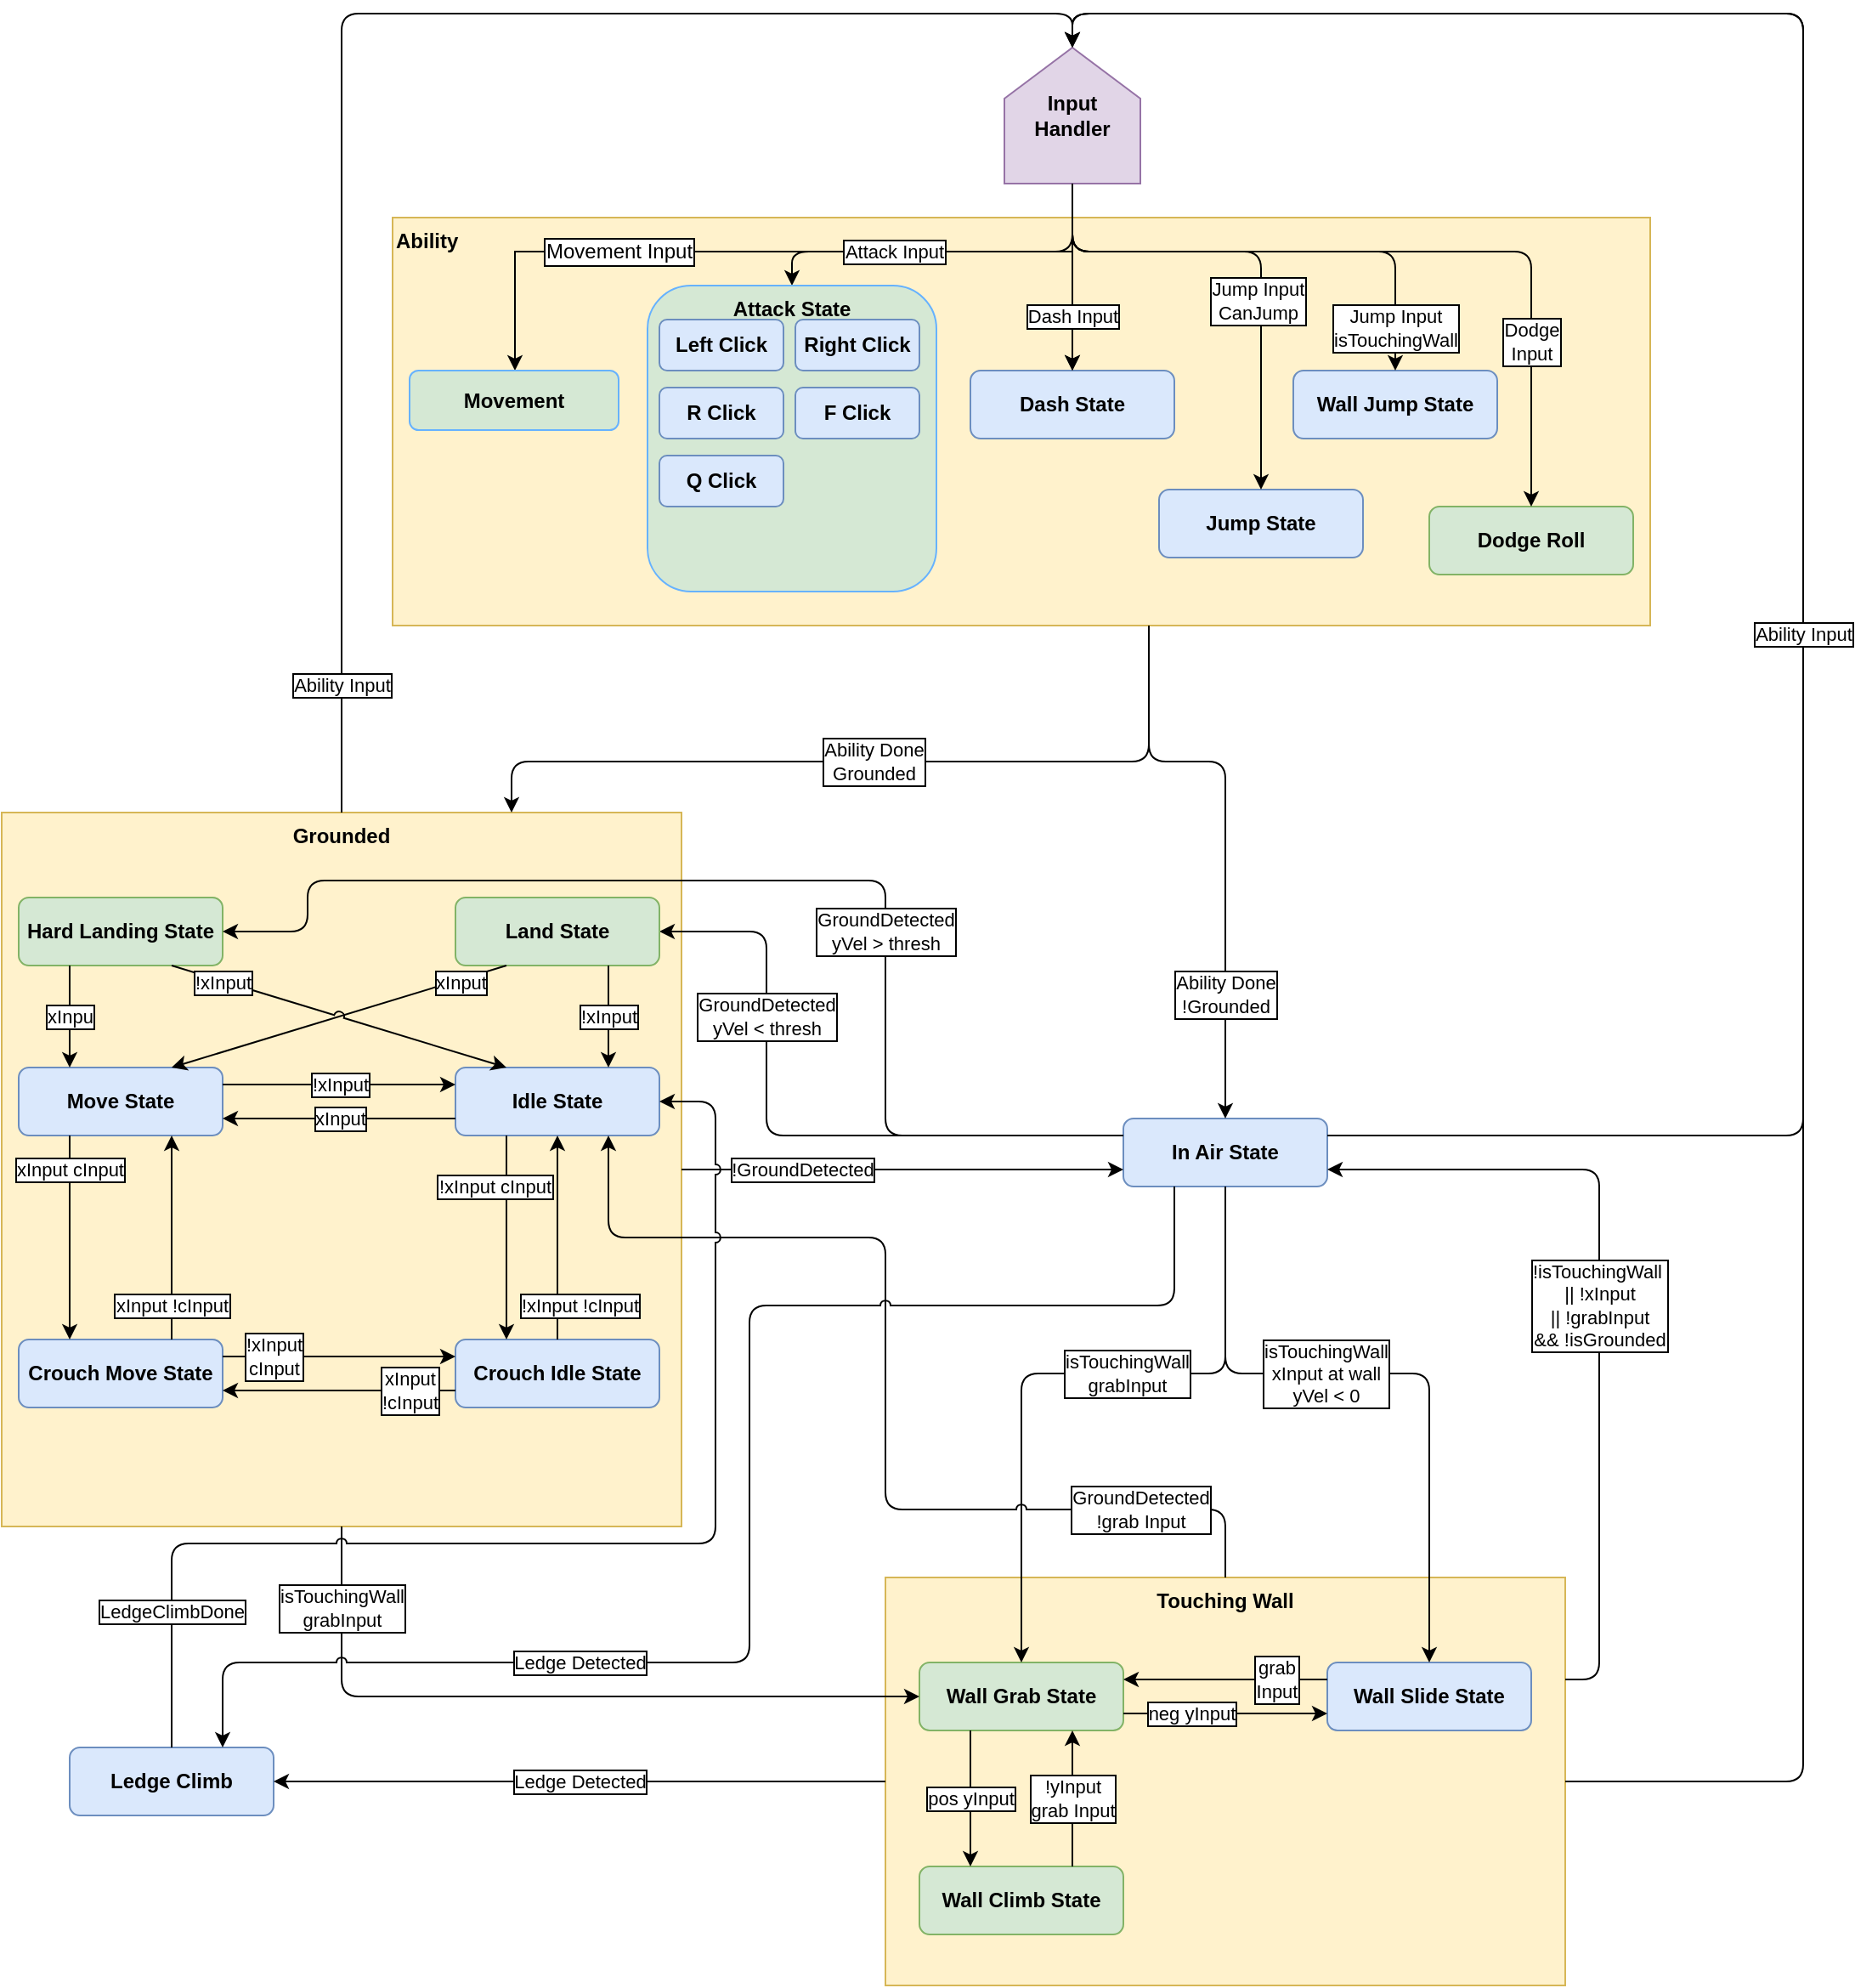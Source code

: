<mxfile version="15.6.8" type="device"><diagram id="F1zUUzEkp2MsRkp7yI0o" name="Page-1"><mxGraphModel dx="1064" dy="1689" grid="1" gridSize="10" guides="1" tooltips="1" connect="1" arrows="1" fold="1" page="1" pageScale="1" pageWidth="827" pageHeight="1169" math="0" shadow="0"><root><mxCell id="0"/><mxCell id="1" parent="0"/><mxCell id="3RyuheIj0hPI1yGeObhO-4" value="Ability" style="rounded=0;whiteSpace=wrap;html=1;shadow=0;fillColor=#fff2cc;strokeColor=#d6b656;fontStyle=1;verticalAlign=top;align=left;" parent="1" vertex="1"><mxGeometry x="670" y="-440" width="740" height="240" as="geometry"/></mxCell><mxCell id="TofqsxejE7iBUGGXzcfb-134" value="Touching Wall" style="rounded=0;whiteSpace=wrap;html=1;shadow=0;fillColor=#fff2cc;strokeColor=#d6b656;fontStyle=1;verticalAlign=top;" parent="1" vertex="1"><mxGeometry x="960" y="360" width="400" height="240" as="geometry"/></mxCell><mxCell id="TofqsxejE7iBUGGXzcfb-123" value="Grounded" style="rounded=0;whiteSpace=wrap;html=1;shadow=0;fillColor=#fff2cc;strokeColor=#d6b656;fontStyle=1;verticalAlign=top;" parent="1" vertex="1"><mxGeometry x="440" y="-90" width="400" height="420" as="geometry"/></mxCell><mxCell id="TofqsxejE7iBUGGXzcfb-107" value="Move State" style="rounded=1;whiteSpace=wrap;html=1;fillColor=#dae8fc;strokeColor=#6c8ebf;fontStyle=1;verticalAlign=middle;" parent="1" vertex="1"><mxGeometry x="450" y="60" width="120" height="40" as="geometry"/></mxCell><mxCell id="TofqsxejE7iBUGGXzcfb-108" value="Idle State" style="rounded=1;whiteSpace=wrap;html=1;fillColor=#dae8fc;strokeColor=#6c8ebf;fontStyle=1;verticalAlign=middle;" parent="1" vertex="1"><mxGeometry x="707" y="60" width="120" height="40" as="geometry"/></mxCell><mxCell id="TofqsxejE7iBUGGXzcfb-109" value="Jump State" style="rounded=1;whiteSpace=wrap;html=1;fillColor=#dae8fc;strokeColor=#6c8ebf;fontStyle=1;verticalAlign=middle;" parent="1" vertex="1"><mxGeometry x="1121" y="-280" width="120" height="40" as="geometry"/></mxCell><mxCell id="TofqsxejE7iBUGGXzcfb-110" value="In Air State" style="rounded=1;whiteSpace=wrap;html=1;fillColor=#dae8fc;strokeColor=#6c8ebf;fontStyle=1;verticalAlign=middle;" parent="1" vertex="1"><mxGeometry x="1100" y="90" width="120" height="40" as="geometry"/></mxCell><mxCell id="TofqsxejE7iBUGGXzcfb-111" value="Ledge Climb" style="rounded=1;whiteSpace=wrap;html=1;fillColor=#dae8fc;strokeColor=#6c8ebf;fontStyle=1;verticalAlign=middle;" parent="1" vertex="1"><mxGeometry x="480" y="460" width="120" height="40" as="geometry"/></mxCell><mxCell id="TofqsxejE7iBUGGXzcfb-112" value="Dash State&lt;br&gt;" style="rounded=1;whiteSpace=wrap;html=1;fillColor=#dae8fc;strokeColor=#6c8ebf;fontStyle=1;verticalAlign=middle;" parent="1" vertex="1"><mxGeometry x="1010" y="-350" width="120" height="40" as="geometry"/></mxCell><mxCell id="TofqsxejE7iBUGGXzcfb-113" value="Wall Slide State" style="rounded=1;whiteSpace=wrap;html=1;fillColor=#dae8fc;strokeColor=#6c8ebf;fontStyle=1;verticalAlign=middle;" parent="1" vertex="1"><mxGeometry x="1220" y="410" width="120" height="40" as="geometry"/></mxCell><mxCell id="TofqsxejE7iBUGGXzcfb-114" value="Wall Grab State" style="rounded=1;whiteSpace=wrap;html=1;fillColor=#d5e8d4;strokeColor=#82b366;fontStyle=1;verticalAlign=middle;" parent="1" vertex="1"><mxGeometry x="980" y="410" width="120" height="40" as="geometry"/></mxCell><mxCell id="TofqsxejE7iBUGGXzcfb-116" value="Wall Jump State" style="rounded=1;whiteSpace=wrap;html=1;fillColor=#dae8fc;strokeColor=#6c8ebf;fontStyle=1;verticalAlign=middle;" parent="1" vertex="1"><mxGeometry x="1200" y="-350.0" width="120" height="40" as="geometry"/></mxCell><mxCell id="TofqsxejE7iBUGGXzcfb-117" value="Wall Climb State&lt;br&gt;" style="rounded=1;whiteSpace=wrap;html=1;fillColor=#d5e8d4;strokeColor=#82b366;fontStyle=1;verticalAlign=middle;" parent="1" vertex="1"><mxGeometry x="980" y="530" width="120" height="40" as="geometry"/></mxCell><mxCell id="TofqsxejE7iBUGGXzcfb-118" value="Crouch Idle State" style="rounded=1;whiteSpace=wrap;html=1;fillColor=#dae8fc;strokeColor=#6c8ebf;fontStyle=1;verticalAlign=middle;" parent="1" vertex="1"><mxGeometry x="707" y="220" width="120" height="40" as="geometry"/></mxCell><mxCell id="TofqsxejE7iBUGGXzcfb-119" value="Crouch Move State" style="rounded=1;whiteSpace=wrap;html=1;fillColor=#dae8fc;strokeColor=#6c8ebf;fontStyle=1;verticalAlign=middle;" parent="1" vertex="1"><mxGeometry x="450" y="220" width="120" height="40" as="geometry"/></mxCell><mxCell id="TofqsxejE7iBUGGXzcfb-120" value="Hard Landing State" style="rounded=1;whiteSpace=wrap;html=1;fillColor=#d5e8d4;strokeColor=#82b366;fontStyle=1;verticalAlign=middle;" parent="1" vertex="1"><mxGeometry x="450" y="-40.0" width="120" height="40" as="geometry"/></mxCell><mxCell id="TofqsxejE7iBUGGXzcfb-124" value="!xInput&lt;br&gt;" style="endArrow=classic;html=1;labelBorderColor=#000000;jumpStyle=arc;exitX=1;exitY=0.25;exitDx=0;exitDy=0;entryX=0;entryY=0.25;entryDx=0;entryDy=0;" parent="1" source="TofqsxejE7iBUGGXzcfb-107" target="TofqsxejE7iBUGGXzcfb-108" edge="1"><mxGeometry width="50" height="50" relative="1" as="geometry"><mxPoint x="450" y="150" as="sourcePoint"/><mxPoint x="570" y="150" as="targetPoint"/></mxGeometry></mxCell><mxCell id="TofqsxejE7iBUGGXzcfb-125" value="xInput" style="endArrow=classic;html=1;labelBorderColor=#000000;jumpStyle=arc;exitX=0;exitY=0.75;exitDx=0;exitDy=0;entryX=1;entryY=0.75;entryDx=0;entryDy=0;" parent="1" source="TofqsxejE7iBUGGXzcfb-108" target="TofqsxejE7iBUGGXzcfb-107" edge="1"><mxGeometry width="50" height="50" relative="1" as="geometry"><mxPoint x="480" y="140" as="sourcePoint"/><mxPoint x="600" y="140" as="targetPoint"/></mxGeometry></mxCell><mxCell id="TofqsxejE7iBUGGXzcfb-126" value="xInput cInput" style="endArrow=classic;html=1;labelBorderColor=#000000;jumpStyle=arc;exitX=0.25;exitY=1;exitDx=0;exitDy=0;entryX=0.25;entryY=0;entryDx=0;entryDy=0;" parent="1" source="TofqsxejE7iBUGGXzcfb-107" target="TofqsxejE7iBUGGXzcfb-119" edge="1"><mxGeometry x="-0.667" width="50" height="50" relative="1" as="geometry"><mxPoint x="590" y="40" as="sourcePoint"/><mxPoint x="710" y="40" as="targetPoint"/><mxPoint as="offset"/></mxGeometry></mxCell><mxCell id="TofqsxejE7iBUGGXzcfb-127" value="xInput !cInput" style="endArrow=classic;html=1;labelBorderColor=#000000;jumpStyle=arc;exitX=0.75;exitY=0;exitDx=0;exitDy=0;entryX=0.75;entryY=1;entryDx=0;entryDy=0;" parent="1" source="TofqsxejE7iBUGGXzcfb-119" target="TofqsxejE7iBUGGXzcfb-107" edge="1"><mxGeometry x="-0.667" width="50" height="50" relative="1" as="geometry"><mxPoint x="600" y="150" as="sourcePoint"/><mxPoint x="720" y="150" as="targetPoint"/><mxPoint as="offset"/></mxGeometry></mxCell><mxCell id="TofqsxejE7iBUGGXzcfb-128" value="!xInput&lt;br&gt;cInput" style="endArrow=classic;html=1;labelBorderColor=#000000;jumpStyle=arc;exitX=1;exitY=0.25;exitDx=0;exitDy=0;entryX=0;entryY=0.25;entryDx=0;entryDy=0;" parent="1" source="TofqsxejE7iBUGGXzcfb-119" target="TofqsxejE7iBUGGXzcfb-118" edge="1"><mxGeometry x="-0.562" width="50" height="50" relative="1" as="geometry"><mxPoint x="650" y="150" as="sourcePoint"/><mxPoint x="770" y="150" as="targetPoint"/><mxPoint as="offset"/></mxGeometry></mxCell><mxCell id="TofqsxejE7iBUGGXzcfb-129" value="xInput&lt;br&gt;!cInput" style="endArrow=classic;html=1;labelBorderColor=#000000;jumpStyle=arc;exitX=0;exitY=0.75;exitDx=0;exitDy=0;entryX=1;entryY=0.75;entryDx=0;entryDy=0;" parent="1" source="TofqsxejE7iBUGGXzcfb-118" target="TofqsxejE7iBUGGXzcfb-119" edge="1"><mxGeometry x="-0.606" width="50" height="50" relative="1" as="geometry"><mxPoint x="780" y="140" as="sourcePoint"/><mxPoint x="569" y="246" as="targetPoint"/><mxPoint as="offset"/></mxGeometry></mxCell><mxCell id="TofqsxejE7iBUGGXzcfb-130" value="!xInput cInput" style="endArrow=classic;html=1;labelBorderColor=#000000;jumpStyle=arc;exitX=0.25;exitY=1;exitDx=0;exitDy=0;entryX=0.25;entryY=0;entryDx=0;entryDy=0;" parent="1" source="TofqsxejE7iBUGGXzcfb-108" target="TofqsxejE7iBUGGXzcfb-118" edge="1"><mxGeometry x="-0.5" y="-7" width="50" height="50" relative="1" as="geometry"><mxPoint x="580" y="80" as="sourcePoint"/><mxPoint x="740" y="80" as="targetPoint"/><mxPoint as="offset"/></mxGeometry></mxCell><mxCell id="TofqsxejE7iBUGGXzcfb-131" value="!xInput !cInput" style="endArrow=classic;html=1;labelBorderColor=#000000;jumpStyle=arc;exitX=0.5;exitY=0;exitDx=0;exitDy=0;entryX=0.5;entryY=1;entryDx=0;entryDy=0;" parent="1" source="TofqsxejE7iBUGGXzcfb-118" target="TofqsxejE7iBUGGXzcfb-108" edge="1"><mxGeometry x="-0.667" y="-13" width="50" height="50" relative="1" as="geometry"><mxPoint x="740" y="100" as="sourcePoint"/><mxPoint x="580" y="100" as="targetPoint"/><mxPoint as="offset"/></mxGeometry></mxCell><mxCell id="TofqsxejE7iBUGGXzcfb-133" value="!GroundDetected" style="endArrow=classic;html=1;labelBorderColor=#000000;jumpStyle=arc;entryX=0;entryY=0.75;entryDx=0;entryDy=0;exitX=1;exitY=0.5;exitDx=0;exitDy=0;" parent="1" source="TofqsxejE7iBUGGXzcfb-123" target="TofqsxejE7iBUGGXzcfb-110" edge="1"><mxGeometry x="-0.455" width="50" height="50" relative="1" as="geometry"><mxPoint x="860" y="125" as="sourcePoint"/><mxPoint x="960" y="120" as="targetPoint"/><Array as="points"><mxPoint x="900" y="120"/></Array><mxPoint as="offset"/></mxGeometry></mxCell><mxCell id="TofqsxejE7iBUGGXzcfb-138" value="grab&lt;br&gt;Input" style="endArrow=classic;html=1;labelBorderColor=#000000;jumpStyle=arc;" parent="1" edge="1"><mxGeometry x="-0.5" width="50" height="50" relative="1" as="geometry"><mxPoint x="1220" y="420" as="sourcePoint"/><mxPoint x="1100" y="420" as="targetPoint"/><mxPoint as="offset"/></mxGeometry></mxCell><mxCell id="TofqsxejE7iBUGGXzcfb-139" value="neg yInput" style="endArrow=classic;html=1;labelBorderColor=#000000;jumpStyle=arc;entryX=0;entryY=0.75;entryDx=0;entryDy=0;" parent="1" target="TofqsxejE7iBUGGXzcfb-113" edge="1"><mxGeometry x="-0.333" width="50" height="50" relative="1" as="geometry"><mxPoint x="1100" y="440" as="sourcePoint"/><mxPoint x="1280" y="430" as="targetPoint"/><mxPoint as="offset"/></mxGeometry></mxCell><mxCell id="3RyuheIj0hPI1yGeObhO-12" value="pos yInput" style="endArrow=classic;html=1;rounded=1;labelBorderColor=#000000;exitX=0.25;exitY=1;exitDx=0;exitDy=0;jumpStyle=arc;entryX=0.25;entryY=0;entryDx=0;entryDy=0;" parent="1" source="TofqsxejE7iBUGGXzcfb-114" target="TofqsxejE7iBUGGXzcfb-117" edge="1"><mxGeometry width="50" height="50" relative="1" as="geometry"><mxPoint x="1530" y="480" as="sourcePoint"/><mxPoint x="1420" y="480" as="targetPoint"/></mxGeometry></mxCell><mxCell id="3RyuheIj0hPI1yGeObhO-13" value="!yInput&lt;br&gt;grab Input" style="endArrow=classic;html=1;rounded=1;labelBorderColor=#000000;exitX=0.75;exitY=0;exitDx=0;exitDy=0;jumpStyle=arc;entryX=0.75;entryY=1;entryDx=0;entryDy=0;" parent="1" source="TofqsxejE7iBUGGXzcfb-117" target="TofqsxejE7iBUGGXzcfb-114" edge="1"><mxGeometry width="50" height="50" relative="1" as="geometry"><mxPoint x="1370" y="460" as="sourcePoint"/><mxPoint x="1260" y="460" as="targetPoint"/></mxGeometry></mxCell><mxCell id="3RyuheIj0hPI1yGeObhO-14" value="isTouchingWall&lt;br&gt;xInput at wall&lt;br&gt;yVel &amp;lt; 0" style="endArrow=classic;html=1;rounded=1;labelBorderColor=#000000;exitX=0.5;exitY=1;exitDx=0;exitDy=0;jumpStyle=arc;entryX=0.5;entryY=0;entryDx=0;entryDy=0;" parent="1" source="TofqsxejE7iBUGGXzcfb-110" target="TofqsxejE7iBUGGXzcfb-113" edge="1"><mxGeometry x="-0.158" width="50" height="50" relative="1" as="geometry"><mxPoint x="1130" y="220" as="sourcePoint"/><mxPoint x="1020" y="220" as="targetPoint"/><Array as="points"><mxPoint x="1160" y="240"/><mxPoint x="1280" y="240"/></Array><mxPoint as="offset"/></mxGeometry></mxCell><mxCell id="3RyuheIj0hPI1yGeObhO-15" value="isTouchingWall&lt;br&gt;grabInput" style="endArrow=classic;html=1;rounded=1;labelBorderColor=#000000;exitX=0.5;exitY=1;exitDx=0;exitDy=0;jumpStyle=arc;entryX=0.5;entryY=0;entryDx=0;entryDy=0;" parent="1" source="TofqsxejE7iBUGGXzcfb-110" target="TofqsxejE7iBUGGXzcfb-114" edge="1"><mxGeometry x="-0.158" width="50" height="50" relative="1" as="geometry"><mxPoint x="1350" y="220" as="sourcePoint"/><mxPoint x="1240" y="220" as="targetPoint"/><Array as="points"><mxPoint x="1160" y="240"/><mxPoint x="1040" y="240"/></Array><mxPoint as="offset"/></mxGeometry></mxCell><mxCell id="3RyuheIj0hPI1yGeObhO-16" value="GroundDetected&lt;br&gt;yVel &amp;lt; thresh" style="endArrow=classic;html=1;rounded=1;labelBorderColor=#000000;exitX=0;exitY=0.25;exitDx=0;exitDy=0;jumpStyle=arc;entryX=1;entryY=0.5;entryDx=0;entryDy=0;" parent="1" source="TofqsxejE7iBUGGXzcfb-110" target="VvJC8cbVYmsqJlSgu_H0-3" edge="1"><mxGeometry x="0.425" width="50" height="50" relative="1" as="geometry"><mxPoint x="1050" y="40" as="sourcePoint"/><mxPoint x="840" y="15" as="targetPoint"/><Array as="points"><mxPoint x="890" y="100"/><mxPoint x="890" y="60"/><mxPoint x="890" y="-20"/></Array><mxPoint as="offset"/></mxGeometry></mxCell><mxCell id="3RyuheIj0hPI1yGeObhO-17" value="isTouchingWall&lt;br&gt;grabInput" style="endArrow=classic;html=1;rounded=1;labelBorderColor=#000000;exitX=0.5;exitY=1;exitDx=0;exitDy=0;entryX=0;entryY=0.5;entryDx=0;entryDy=0;" parent="1" source="TofqsxejE7iBUGGXzcfb-123" target="TofqsxejE7iBUGGXzcfb-114" edge="1"><mxGeometry x="-0.782" width="50" height="50" relative="1" as="geometry"><mxPoint x="600" y="400" as="sourcePoint"/><mxPoint x="750" y="400" as="targetPoint"/><Array as="points"><mxPoint x="640" y="430"/></Array><mxPoint as="offset"/></mxGeometry></mxCell><mxCell id="3RyuheIj0hPI1yGeObhO-19" value="GroundDetected&lt;br&gt;!grab Input" style="endArrow=classic;html=1;rounded=1;labelBorderColor=#000000;exitX=0.5;exitY=0;exitDx=0;exitDy=0;jumpStyle=arc;entryX=0.75;entryY=1;entryDx=0;entryDy=0;" parent="1" source="TofqsxejE7iBUGGXzcfb-134" target="TofqsxejE7iBUGGXzcfb-108" edge="1"><mxGeometry x="-0.711" width="50" height="50" relative="1" as="geometry"><mxPoint x="1230" y="290" as="sourcePoint"/><mxPoint x="1120" y="290" as="targetPoint"/><Array as="points"><mxPoint x="1160" y="320"/><mxPoint x="960" y="320"/><mxPoint x="960" y="160"/><mxPoint x="797" y="160"/></Array><mxPoint as="offset"/></mxGeometry></mxCell><mxCell id="3RyuheIj0hPI1yGeObhO-20" value="!isTouchingWall&amp;nbsp;&lt;br&gt;|| !xInput&lt;br&gt;|| !grabInput&lt;br&gt;&amp;amp;&amp;amp; !isGrounded" style="endArrow=classic;html=1;rounded=1;labelBorderColor=#000000;exitX=1;exitY=0.25;exitDx=0;exitDy=0;jumpStyle=arc;entryX=1;entryY=0.75;entryDx=0;entryDy=0;" parent="1" source="TofqsxejE7iBUGGXzcfb-134" target="TofqsxejE7iBUGGXzcfb-110" edge="1"><mxGeometry width="50" height="50" relative="1" as="geometry"><mxPoint x="1350" y="160" as="sourcePoint"/><mxPoint x="1470" y="190" as="targetPoint"/><Array as="points"><mxPoint x="1380" y="420"/><mxPoint x="1380" y="120"/></Array></mxGeometry></mxCell><mxCell id="VvJC8cbVYmsqJlSgu_H0-1" value="Ledge Detected" style="endArrow=classic;html=1;rounded=1;labelBorderColor=#000000;exitX=0;exitY=0.5;exitDx=0;exitDy=0;jumpStyle=arc;entryX=1;entryY=0.5;entryDx=0;entryDy=0;" parent="1" source="TofqsxejE7iBUGGXzcfb-134" target="TofqsxejE7iBUGGXzcfb-111" edge="1"><mxGeometry width="50" height="50" relative="1" as="geometry"><mxPoint x="1230" y="480" as="sourcePoint"/><mxPoint x="560" y="480" as="targetPoint"/></mxGeometry></mxCell><mxCell id="VvJC8cbVYmsqJlSgu_H0-2" value="Ledge Detected" style="endArrow=classic;html=1;rounded=1;labelBorderColor=#000000;exitX=0.25;exitY=1;exitDx=0;exitDy=0;jumpStyle=arc;entryX=0.75;entryY=0;entryDx=0;entryDy=0;" parent="1" source="TofqsxejE7iBUGGXzcfb-110" target="TofqsxejE7iBUGGXzcfb-111" edge="1"><mxGeometry x="0.416" width="50" height="50" relative="1" as="geometry"><mxPoint x="1580" y="380" as="sourcePoint"/><mxPoint x="1470" y="380" as="targetPoint"/><Array as="points"><mxPoint x="1130" y="200"/><mxPoint x="880" y="200"/><mxPoint x="880" y="410"/><mxPoint x="570" y="410"/></Array><mxPoint as="offset"/></mxGeometry></mxCell><mxCell id="VvJC8cbVYmsqJlSgu_H0-3" value="Land State" style="rounded=1;whiteSpace=wrap;html=1;fillColor=#d5e8d4;fontStyle=1;verticalAlign=middle;strokeColor=#82b366;" parent="1" vertex="1"><mxGeometry x="707" y="-40.0" width="120" height="40" as="geometry"/></mxCell><mxCell id="VvJC8cbVYmsqJlSgu_H0-5" value="GroundDetected&lt;br&gt;yVel &amp;gt; thresh" style="endArrow=classic;html=1;rounded=1;labelBorderColor=#000000;exitX=0;exitY=0.25;exitDx=0;exitDy=0;jumpStyle=arc;entryX=1;entryY=0.5;entryDx=0;entryDy=0;" parent="1" source="TofqsxejE7iBUGGXzcfb-110" target="TofqsxejE7iBUGGXzcfb-120" edge="1"><mxGeometry x="-0.268" width="50" height="50" relative="1" as="geometry"><mxPoint x="1110" y="110" as="sourcePoint"/><mxPoint x="837" y="-10" as="targetPoint"/><Array as="points"><mxPoint x="960" y="100"/><mxPoint x="960" y="-50"/><mxPoint x="620" y="-50"/><mxPoint x="620" y="-20"/></Array><mxPoint as="offset"/></mxGeometry></mxCell><mxCell id="VvJC8cbVYmsqJlSgu_H0-6" value="xInput&lt;br&gt;" style="endArrow=classic;html=1;rounded=1;labelBorderColor=#000000;exitX=0.25;exitY=1;exitDx=0;exitDy=0;jumpStyle=arc;entryX=0.75;entryY=0;entryDx=0;entryDy=0;" parent="1" source="VvJC8cbVYmsqJlSgu_H0-3" target="TofqsxejE7iBUGGXzcfb-107" edge="1"><mxGeometry x="-0.721" y="2" width="50" height="50" relative="1" as="geometry"><mxPoint x="690" y="20" as="sourcePoint"/><mxPoint x="580" y="20" as="targetPoint"/><mxPoint as="offset"/></mxGeometry></mxCell><mxCell id="VvJC8cbVYmsqJlSgu_H0-7" value="!xInput" style="endArrow=classic;html=1;rounded=1;labelBorderColor=#000000;exitX=0.75;exitY=1;exitDx=0;exitDy=0;jumpStyle=arc;entryX=0.75;entryY=0;entryDx=0;entryDy=0;" parent="1" source="VvJC8cbVYmsqJlSgu_H0-3" target="TofqsxejE7iBUGGXzcfb-108" edge="1"><mxGeometry width="50" height="50" relative="1" as="geometry"><mxPoint x="610" y="10" as="sourcePoint"/><mxPoint x="500" y="10" as="targetPoint"/></mxGeometry></mxCell><mxCell id="VvJC8cbVYmsqJlSgu_H0-8" value="xInpu" style="endArrow=classic;html=1;rounded=1;labelBorderColor=#000000;exitX=0.25;exitY=1;exitDx=0;exitDy=0;jumpStyle=arc;entryX=0.25;entryY=0;entryDx=0;entryDy=0;" parent="1" source="TofqsxejE7iBUGGXzcfb-120" target="TofqsxejE7iBUGGXzcfb-107" edge="1"><mxGeometry width="50" height="50" relative="1" as="geometry"><mxPoint x="730" as="sourcePoint"/><mxPoint x="620" as="targetPoint"/></mxGeometry></mxCell><mxCell id="VvJC8cbVYmsqJlSgu_H0-9" value="!xInput" style="endArrow=classic;html=1;rounded=1;labelBorderColor=#000000;exitX=0.75;exitY=1;exitDx=0;exitDy=0;jumpStyle=arc;entryX=0.25;entryY=0;entryDx=0;entryDy=0;" parent="1" source="TofqsxejE7iBUGGXzcfb-120" target="TofqsxejE7iBUGGXzcfb-108" edge="1"><mxGeometry x="-0.693" y="-1" width="50" height="50" relative="1" as="geometry"><mxPoint x="640" y="10" as="sourcePoint"/><mxPoint x="530" y="10" as="targetPoint"/><mxPoint as="offset"/></mxGeometry></mxCell><mxCell id="VvJC8cbVYmsqJlSgu_H0-12" value="" style="endArrow=classic;html=1;rounded=1;labelBorderColor=#000000;jumpStyle=arc;exitX=1;exitY=0.25;exitDx=0;exitDy=0;entryX=0.5;entryY=1;entryDx=0;entryDy=0;" parent="1" source="TofqsxejE7iBUGGXzcfb-110" target="VvJC8cbVYmsqJlSgu_H0-25" edge="1"><mxGeometry x="1" y="61" width="50" height="50" relative="1" as="geometry"><mxPoint x="1240" y="80" as="sourcePoint"/><mxPoint x="1530" y="-30" as="targetPoint"/><Array as="points"><mxPoint x="1500" y="100"/><mxPoint x="1500" y="-560"/><mxPoint x="1070" y="-560"/></Array><mxPoint x="1" y="-10" as="offset"/></mxGeometry></mxCell><mxCell id="VvJC8cbVYmsqJlSgu_H0-13" value="Ability Done&lt;br&gt;!Grounded" style="endArrow=classic;html=1;rounded=1;labelBorderColor=#000000;jumpStyle=arc;entryX=0.5;entryY=0;entryDx=0;entryDy=0;" parent="1" target="TofqsxejE7iBUGGXzcfb-110" edge="1"><mxGeometry x="0.565" width="50" height="50" relative="1" as="geometry"><mxPoint x="1115" y="-200" as="sourcePoint"/><mxPoint x="1220" y="40" as="targetPoint"/><Array as="points"><mxPoint x="1115" y="-120"/><mxPoint x="1160" y="-120"/></Array><mxPoint as="offset"/></mxGeometry></mxCell><mxCell id="8If1EFWsuNmWuvhsKVER-12" value="" style="edgeStyle=orthogonalEdgeStyle;rounded=0;orthogonalLoop=1;jettySize=auto;html=1;fontSize=14;" edge="1" parent="1" source="VvJC8cbVYmsqJlSgu_H0-25" target="TofqsxejE7iBUGGXzcfb-112"><mxGeometry relative="1" as="geometry"/></mxCell><mxCell id="8If1EFWsuNmWuvhsKVER-15" style="edgeStyle=orthogonalEdgeStyle;rounded=0;orthogonalLoop=1;jettySize=auto;html=1;fontSize=14;" edge="1" parent="1" target="8If1EFWsuNmWuvhsKVER-11"><mxGeometry relative="1" as="geometry"><mxPoint x="1070" y="-460" as="sourcePoint"/><Array as="points"><mxPoint x="1070" y="-420"/><mxPoint x="742" y="-420"/></Array></mxGeometry></mxCell><mxCell id="8If1EFWsuNmWuvhsKVER-16" value="Movement Input" style="edgeLabel;html=1;align=center;verticalAlign=middle;resizable=0;points=[];fontSize=12;labelBorderColor=default;" vertex="1" connectable="0" parent="8If1EFWsuNmWuvhsKVER-15"><mxGeometry x="-0.553" y="-1" relative="1" as="geometry"><mxPoint x="-209" y="1" as="offset"/></mxGeometry></mxCell><mxCell id="VvJC8cbVYmsqJlSgu_H0-25" value="Input&lt;br&gt;Handler" style="shape=offPageConnector;whiteSpace=wrap;html=1;fillColor=#e1d5e7;strokeColor=#9673a6;fontStyle=1;direction=west;align=center;verticalAlign=middle;" parent="1" vertex="1"><mxGeometry x="1030" y="-540" width="80" height="80" as="geometry"/></mxCell><mxCell id="VvJC8cbVYmsqJlSgu_H0-26" value="&lt;div&gt;Attack Input&lt;/div&gt;" style="endArrow=classic;html=1;rounded=1;labelBorderColor=#000000;exitX=0.5;exitY=0;exitDx=0;exitDy=0;jumpStyle=arc;entryX=0.5;entryY=0;entryDx=0;entryDy=0;" parent="1" source="VvJC8cbVYmsqJlSgu_H0-25" target="LAxz1fGEqt77Vwk1HNeZ-3" edge="1"><mxGeometry x="0.289" width="50" height="50" relative="1" as="geometry"><mxPoint x="790" y="-360" as="sourcePoint"/><mxPoint x="910" y="-330" as="targetPoint"/><Array as="points"><mxPoint x="1070" y="-420"/><mxPoint x="905" y="-420"/></Array><mxPoint as="offset"/></mxGeometry></mxCell><mxCell id="VvJC8cbVYmsqJlSgu_H0-28" value="Dash Input" style="endArrow=classic;html=1;rounded=1;labelBorderColor=#000000;exitX=0.5;exitY=0;exitDx=0;exitDy=0;jumpStyle=arc;entryX=0.5;entryY=0;entryDx=0;entryDy=0;" parent="1" source="VvJC8cbVYmsqJlSgu_H0-25" target="TofqsxejE7iBUGGXzcfb-112" edge="1"><mxGeometry x="0.418" width="50" height="50" relative="1" as="geometry"><mxPoint x="840" y="-220" as="sourcePoint"/><mxPoint x="1310" y="-150" as="targetPoint"/><mxPoint as="offset"/></mxGeometry></mxCell><mxCell id="VvJC8cbVYmsqJlSgu_H0-29" value="Jump Input&lt;br&gt;CanJump" style="endArrow=classic;html=1;rounded=1;labelBorderColor=#000000;exitX=0.5;exitY=0;exitDx=0;exitDy=0;jumpStyle=arc;entryX=0.5;entryY=0;entryDx=0;entryDy=0;" parent="1" source="VvJC8cbVYmsqJlSgu_H0-25" target="TofqsxejE7iBUGGXzcfb-109" edge="1"><mxGeometry x="0.234" y="-2" width="50" height="50" relative="1" as="geometry"><mxPoint x="1040" y="-190" as="sourcePoint"/><mxPoint x="990" y="-220" as="targetPoint"/><Array as="points"><mxPoint x="1070" y="-420"/><mxPoint x="1181" y="-420"/></Array><mxPoint as="offset"/></mxGeometry></mxCell><mxCell id="VvJC8cbVYmsqJlSgu_H0-30" value="Jump Input&lt;br&gt;isTouchingWall" style="endArrow=classic;html=1;rounded=1;labelBorderColor=#000000;exitX=0.5;exitY=0;exitDx=0;exitDy=0;jumpStyle=arc;entryX=0.5;entryY=0;entryDx=0;entryDy=0;" parent="1" source="VvJC8cbVYmsqJlSgu_H0-25" target="TofqsxejE7iBUGGXzcfb-116" edge="1"><mxGeometry x="0.833" width="50" height="50" relative="1" as="geometry"><mxPoint x="970" y="-140" as="sourcePoint"/><mxPoint x="860" y="-140" as="targetPoint"/><Array as="points"><mxPoint x="1070" y="-420"/><mxPoint x="1260" y="-420"/></Array><mxPoint as="offset"/></mxGeometry></mxCell><mxCell id="VvJC8cbVYmsqJlSgu_H0-11" value="Ability Input" style="endArrow=classic;html=1;rounded=1;labelBorderColor=#000000;exitX=1;exitY=0.5;exitDx=0;exitDy=0;jumpStyle=arc;entryX=0.5;entryY=1;entryDx=0;entryDy=0;" parent="1" source="TofqsxejE7iBUGGXzcfb-134" target="VvJC8cbVYmsqJlSgu_H0-25" edge="1"><mxGeometry width="50" height="50" relative="1" as="geometry"><mxPoint x="1640" y="160" as="sourcePoint"/><mxPoint x="1120" y="-510" as="targetPoint"/><Array as="points"><mxPoint x="1500" y="480"/><mxPoint x="1500" y="-560"/><mxPoint x="1070" y="-560"/></Array></mxGeometry></mxCell><mxCell id="VvJC8cbVYmsqJlSgu_H0-32" value="Ability Input" style="endArrow=classic;html=1;rounded=1;labelBorderColor=#000000;exitX=0.5;exitY=0;exitDx=0;exitDy=0;jumpStyle=arc;entryX=0.5;entryY=1;entryDx=0;entryDy=0;" parent="1" source="TofqsxejE7iBUGGXzcfb-123" target="VvJC8cbVYmsqJlSgu_H0-25" edge="1"><mxGeometry x="-0.837" width="50" height="50" relative="1" as="geometry"><mxPoint x="850" y="-430" as="sourcePoint"/><mxPoint x="1060" y="-550" as="targetPoint"/><Array as="points"><mxPoint x="640" y="-560"/><mxPoint x="1070" y="-560"/></Array><mxPoint as="offset"/></mxGeometry></mxCell><mxCell id="VvJC8cbVYmsqJlSgu_H0-34" value="Ability Done&lt;br&gt;Grounded" style="endArrow=classic;html=1;rounded=1;labelBorderColor=#000000;jumpStyle=arc;entryX=0.75;entryY=0;entryDx=0;entryDy=0;" parent="1" target="TofqsxejE7iBUGGXzcfb-123" edge="1"><mxGeometry width="50" height="50" relative="1" as="geometry"><mxPoint x="1115" y="-200" as="sourcePoint"/><mxPoint x="810" y="-190" as="targetPoint"/><Array as="points"><mxPoint x="1115" y="-120"/><mxPoint x="740" y="-120"/></Array></mxGeometry></mxCell><mxCell id="VZhCi6009D3ZsAqJQezL-1" value="LedgeClimbDone" style="endArrow=classic;html=1;labelBorderColor=#000000;jumpStyle=arc;exitX=0.5;exitY=0;exitDx=0;exitDy=0;entryX=1;entryY=0.5;entryDx=0;entryDy=0;" parent="1" source="TofqsxejE7iBUGGXzcfb-111" target="TofqsxejE7iBUGGXzcfb-108" edge="1"><mxGeometry x="-0.782" width="50" height="50" relative="1" as="geometry"><mxPoint x="483" y="410" as="sourcePoint"/><mxPoint x="360" y="370" as="targetPoint"/><Array as="points"><mxPoint x="540" y="340"/><mxPoint x="860" y="340"/><mxPoint x="860" y="80"/></Array><mxPoint as="offset"/></mxGeometry></mxCell><mxCell id="MUVMdYIwVJcmq_nqQmm7-1" value="Dodge Roll" style="rounded=1;whiteSpace=wrap;html=1;fillColor=#d5e8d4;strokeColor=#82b366;fontStyle=1;verticalAlign=middle;" parent="1" vertex="1"><mxGeometry x="1280" y="-270" width="120" height="40" as="geometry"/></mxCell><mxCell id="MUVMdYIwVJcmq_nqQmm7-2" value="Dodge&lt;br&gt;Input" style="endArrow=classic;html=1;labelBorderColor=#000000;jumpStyle=arc;exitX=0.5;exitY=0;exitDx=0;exitDy=0;entryX=0.5;entryY=0;entryDx=0;entryDy=0;" parent="1" source="VvJC8cbVYmsqJlSgu_H0-25" target="MUVMdYIwVJcmq_nqQmm7-1" edge="1"><mxGeometry x="0.579" width="50" height="50" relative="1" as="geometry"><mxPoint x="1210" y="-410" as="sourcePoint"/><mxPoint x="1330" y="-410" as="targetPoint"/><Array as="points"><mxPoint x="1070" y="-420"/><mxPoint x="1340" y="-420"/></Array><mxPoint as="offset"/></mxGeometry></mxCell><mxCell id="LAxz1fGEqt77Vwk1HNeZ-3" value="Attack State" style="rounded=1;whiteSpace=wrap;html=1;fillColor=#d5e8d4;strokeColor=#66B2FF;fontStyle=1;verticalAlign=top;" parent="1" vertex="1"><mxGeometry x="820" y="-400" width="170" height="180" as="geometry"/></mxCell><mxCell id="LAxz1fGEqt77Vwk1HNeZ-5" value="&lt;div&gt;Left Click&lt;/div&gt;" style="rounded=1;whiteSpace=wrap;html=1;fillColor=#dae8fc;strokeColor=#6c8ebf;fontStyle=1;verticalAlign=middle;" parent="1" vertex="1"><mxGeometry x="827" y="-380" width="73" height="30" as="geometry"/></mxCell><mxCell id="LAxz1fGEqt77Vwk1HNeZ-6" value="Right Click" style="rounded=1;whiteSpace=wrap;html=1;fillColor=#dae8fc;strokeColor=#6c8ebf;fontStyle=1;verticalAlign=middle;" parent="1" vertex="1"><mxGeometry x="907" y="-380" width="73" height="30" as="geometry"/></mxCell><mxCell id="8If1EFWsuNmWuvhsKVER-5" value="&lt;div&gt;R Click&lt;/div&gt;" style="rounded=1;whiteSpace=wrap;html=1;fillColor=#dae8fc;strokeColor=#6c8ebf;fontStyle=1;verticalAlign=middle;" vertex="1" parent="1"><mxGeometry x="827" y="-340" width="73" height="30" as="geometry"/></mxCell><mxCell id="8If1EFWsuNmWuvhsKVER-6" value="F Click" style="rounded=1;whiteSpace=wrap;html=1;fillColor=#dae8fc;strokeColor=#6c8ebf;fontStyle=1;verticalAlign=middle;" vertex="1" parent="1"><mxGeometry x="907" y="-340" width="73" height="30" as="geometry"/></mxCell><mxCell id="8If1EFWsuNmWuvhsKVER-7" value="&lt;div&gt;Q Click&lt;/div&gt;" style="rounded=1;whiteSpace=wrap;html=1;fillColor=#dae8fc;strokeColor=#6c8ebf;fontStyle=1;verticalAlign=middle;" vertex="1" parent="1"><mxGeometry x="827" y="-300" width="73" height="30" as="geometry"/></mxCell><mxCell id="8If1EFWsuNmWuvhsKVER-11" value="Movement" style="rounded=1;whiteSpace=wrap;html=1;fillColor=#d5e8d4;strokeColor=#66B2FF;fontStyle=1;verticalAlign=middle;labelBorderColor=none;" vertex="1" parent="1"><mxGeometry x="680" y="-350" width="123" height="35" as="geometry"/></mxCell></root></mxGraphModel></diagram></mxfile>